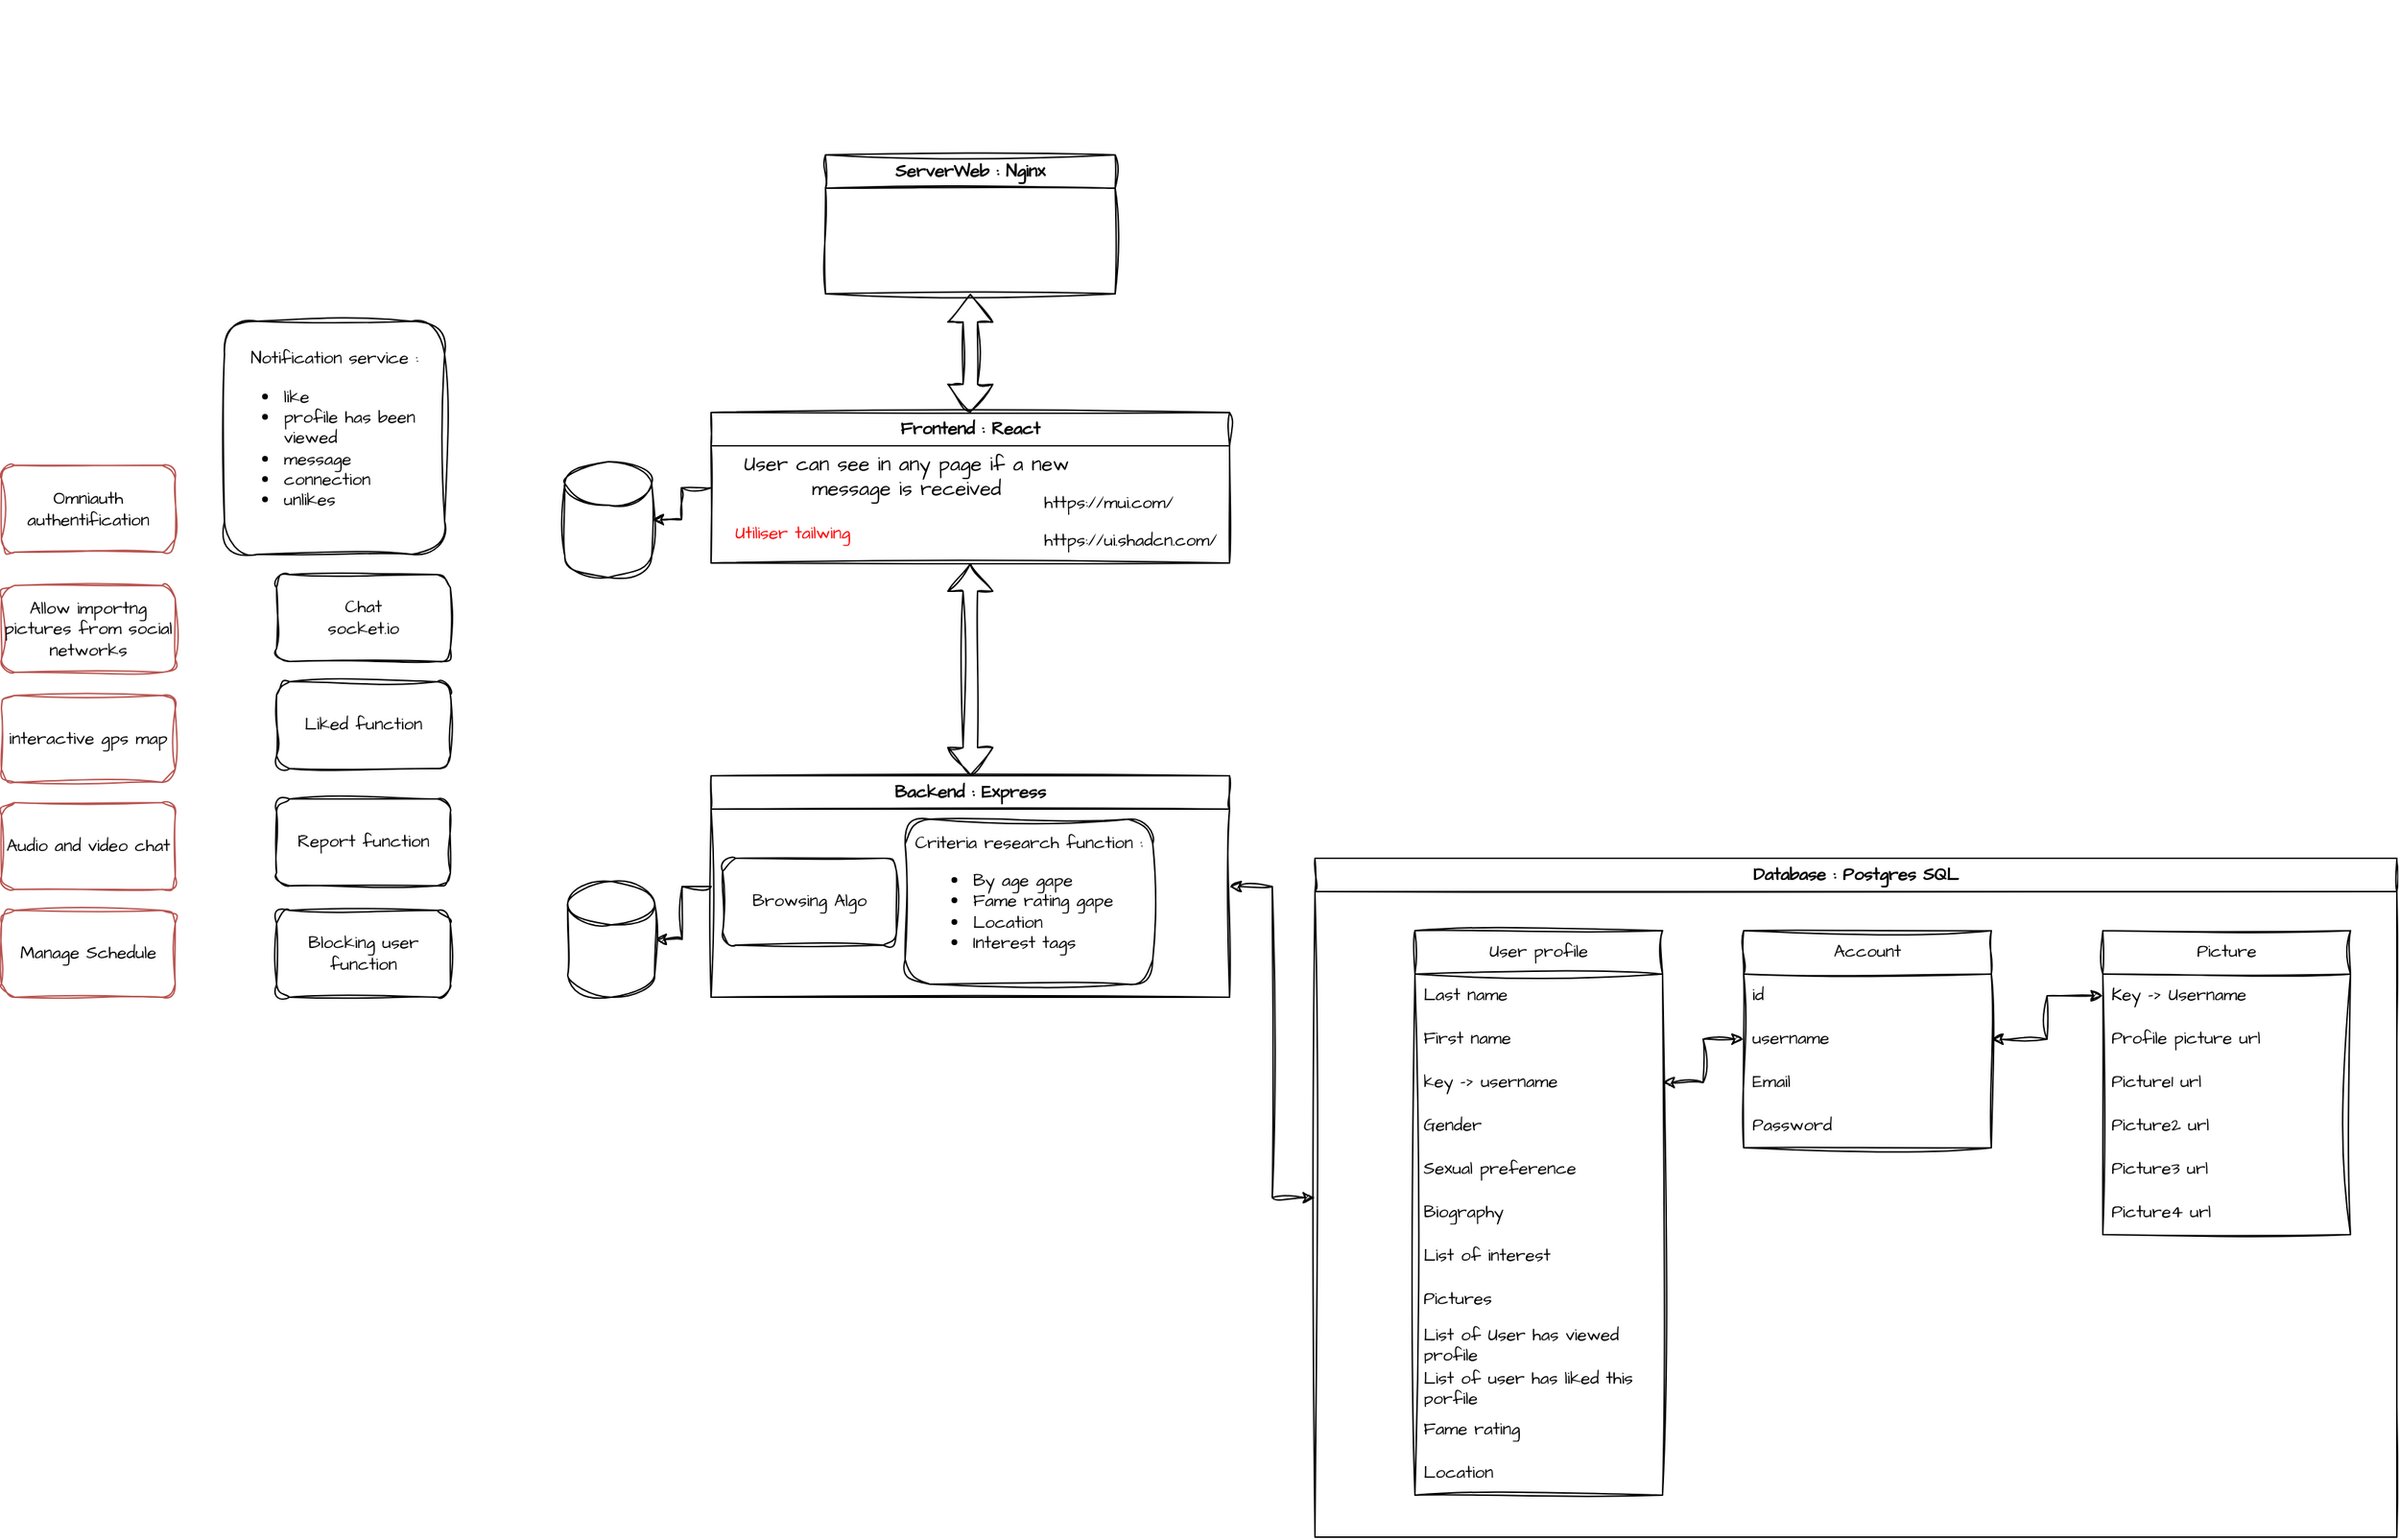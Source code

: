 <mxfile version="24.9.0">
  <diagram name="Page-1" id="Q7tfnPexunBZny2sYKph">
    <mxGraphModel dx="3707" dy="2286" grid="1" gridSize="10" guides="1" tooltips="1" connect="1" arrows="1" fold="1" page="1" pageScale="1" pageWidth="1100" pageHeight="850" math="0" shadow="0">
      <root>
        <mxCell id="0" />
        <mxCell id="1" parent="0" />
        <mxCell id="S1SbkGCBZv2tsu4nMbMJ-1" value="&lt;div&gt;Frontend : React &lt;br&gt;&lt;/div&gt;" style="swimlane;whiteSpace=wrap;html=1;hachureGap=4;fontFamily=Architects Daughter;fontSource=https%3A%2F%2Ffonts.googleapis.com%2Fcss%3Ffamily%3DArchitects%2BDaughter;sketch=1;curveFitting=1;jiggle=2;" vertex="1" parent="1">
          <mxGeometry x="-112" y="10" width="358" height="104.003" as="geometry" />
        </mxCell>
        <mxCell id="S1SbkGCBZv2tsu4nMbMJ-2" value="&lt;font style=&quot;font-size: 14px;&quot;&gt;User can see in any page if a new message is received&lt;/font&gt;" style="text;html=1;align=center;verticalAlign=middle;whiteSpace=wrap;rounded=0;fontFamily=Architects Daughter;fontSource=https%3A%2F%2Ffonts.googleapis.com%2Fcss%3Ffamily%3DArchitects%2BDaughter;sketch=1;curveFitting=1;jiggle=2;" vertex="1" parent="S1SbkGCBZv2tsu4nMbMJ-1">
          <mxGeometry x="-6" y="29" width="282" height="30" as="geometry" />
        </mxCell>
        <mxCell id="S1SbkGCBZv2tsu4nMbMJ-3" value="&lt;font color=&quot;#ff0000&quot;&gt;Utiliser tailwing&lt;/font&gt;" style="text;html=1;align=center;verticalAlign=middle;whiteSpace=wrap;rounded=0;fontFamily=Architects Daughter;fontSource=https%3A%2F%2Ffonts.googleapis.com%2Fcss%3Ffamily%3DArchitects%2BDaughter;sketch=1;curveFitting=1;jiggle=2;" vertex="1" parent="S1SbkGCBZv2tsu4nMbMJ-1">
          <mxGeometry y="69" width="113" height="30" as="geometry" />
        </mxCell>
        <UserObject label="https://ui.shadcn.com/" link="https://ui.shadcn.com/" id="S1SbkGCBZv2tsu4nMbMJ-4">
          <mxCell style="text;whiteSpace=wrap;fontFamily=Architects Daughter;fontSource=https%3A%2F%2Ffonts.googleapis.com%2Fcss%3Ffamily%3DArchitects%2BDaughter;sketch=1;curveFitting=1;jiggle=2;" vertex="1" parent="S1SbkGCBZv2tsu4nMbMJ-1">
            <mxGeometry x="228" y="74.993" width="148" height="36" as="geometry" />
          </mxCell>
        </UserObject>
        <UserObject label="https://mui.com/" link="https://mui.com/" id="S1SbkGCBZv2tsu4nMbMJ-5">
          <mxCell style="text;whiteSpace=wrap;fontFamily=Architects Daughter;fontSource=https%3A%2F%2Ffonts.googleapis.com%2Fcss%3Ffamily%3DArchitects%2BDaughter;sketch=1;curveFitting=1;jiggle=2;" vertex="1" parent="S1SbkGCBZv2tsu4nMbMJ-1">
            <mxGeometry x="228.004" y="48.996" width="117" height="36" as="geometry" />
          </mxCell>
        </UserObject>
        <mxCell id="S1SbkGCBZv2tsu4nMbMJ-6" style="edgeStyle=orthogonalEdgeStyle;rounded=0;hachureGap=4;orthogonalLoop=1;jettySize=auto;html=1;exitX=1;exitY=0.5;exitDx=0;exitDy=0;entryX=0;entryY=0.5;entryDx=0;entryDy=0;fontFamily=Architects Daughter;fontSource=https%3A%2F%2Ffonts.googleapis.com%2Fcss%3Ffamily%3DArchitects%2BDaughter;startArrow=classic;startFill=1;sketch=1;curveFitting=1;jiggle=2;" edge="1" parent="1" source="S1SbkGCBZv2tsu4nMbMJ-8" target="S1SbkGCBZv2tsu4nMbMJ-15">
          <mxGeometry relative="1" as="geometry" />
        </mxCell>
        <mxCell id="S1SbkGCBZv2tsu4nMbMJ-7" style="edgeStyle=orthogonalEdgeStyle;rounded=0;hachureGap=4;orthogonalLoop=1;jettySize=auto;html=1;exitX=0;exitY=0.5;exitDx=0;exitDy=0;fontFamily=Architects Daughter;fontSource=https%3A%2F%2Ffonts.googleapis.com%2Fcss%3Ffamily%3DArchitects%2BDaughter;entryX=1;entryY=0.5;entryDx=0;entryDy=0;entryPerimeter=0;sketch=1;curveFitting=1;jiggle=2;" edge="1" parent="1" source="S1SbkGCBZv2tsu4nMbMJ-8" target="S1SbkGCBZv2tsu4nMbMJ-56">
          <mxGeometry relative="1" as="geometry">
            <mxPoint x="-183" y="296" as="targetPoint" />
          </mxGeometry>
        </mxCell>
        <mxCell id="S1SbkGCBZv2tsu4nMbMJ-8" value="Backend : Express" style="swimlane;whiteSpace=wrap;html=1;hachureGap=4;fontFamily=Architects Daughter;fontSource=https%3A%2F%2Ffonts.googleapis.com%2Fcss%3Ffamily%3DArchitects%2BDaughter;startSize=23;sketch=1;curveFitting=1;jiggle=2;" vertex="1" parent="1">
          <mxGeometry x="-112" y="261" width="358" height="153" as="geometry" />
        </mxCell>
        <mxCell id="S1SbkGCBZv2tsu4nMbMJ-9" value="Browsing Algo" style="rounded=1;whiteSpace=wrap;html=1;hachureGap=4;fontFamily=Architects Daughter;fontSource=https%3A%2F%2Ffonts.googleapis.com%2Fcss%3Ffamily%3DArchitects%2BDaughter;sketch=1;curveFitting=1;jiggle=2;" vertex="1" parent="S1SbkGCBZv2tsu4nMbMJ-8">
          <mxGeometry x="8" y="57" width="120" height="60" as="geometry" />
        </mxCell>
        <mxCell id="S1SbkGCBZv2tsu4nMbMJ-10" value="Criteria research function :&lt;br&gt;&lt;div align=&quot;left&quot;&gt;&lt;ul&gt;&lt;li&gt;By age gape&lt;/li&gt;&lt;li&gt;Fame rating gape&lt;/li&gt;&lt;li&gt;Location&lt;/li&gt;&lt;li&gt;Interest tags&lt;/li&gt;&lt;/ul&gt;&lt;/div&gt;" style="rounded=1;whiteSpace=wrap;html=1;hachureGap=4;fontFamily=Architects Daughter;fontSource=https%3A%2F%2Ffonts.googleapis.com%2Fcss%3Ffamily%3DArchitects%2BDaughter;sketch=1;curveFitting=1;jiggle=2;" vertex="1" parent="S1SbkGCBZv2tsu4nMbMJ-8">
          <mxGeometry x="134" y="30" width="171" height="114" as="geometry" />
        </mxCell>
        <mxCell id="S1SbkGCBZv2tsu4nMbMJ-11" value="" style="shape=flexArrow;endArrow=classic;startArrow=classic;html=1;rounded=0;hachureGap=4;fontFamily=Architects Daughter;fontSource=https%3A%2F%2Ffonts.googleapis.com%2Fcss%3Ffamily%3DArchitects%2BDaughter;exitX=0.5;exitY=0;exitDx=0;exitDy=0;sketch=1;curveFitting=1;jiggle=2;" edge="1" parent="1" source="S1SbkGCBZv2tsu4nMbMJ-1" target="S1SbkGCBZv2tsu4nMbMJ-12">
          <mxGeometry width="100" height="100" relative="1" as="geometry">
            <mxPoint x="59" y="231" as="sourcePoint" />
            <mxPoint x="159" y="131" as="targetPoint" />
          </mxGeometry>
        </mxCell>
        <mxCell id="S1SbkGCBZv2tsu4nMbMJ-12" value="ServerWeb : Nginx" style="swimlane;whiteSpace=wrap;html=1;hachureGap=4;fontFamily=Architects Daughter;fontSource=https%3A%2F%2Ffonts.googleapis.com%2Fcss%3Ffamily%3DArchitects%2BDaughter;sketch=1;curveFitting=1;jiggle=2;" vertex="1" parent="1">
          <mxGeometry x="-33" y="-168" width="200" height="96" as="geometry" />
        </mxCell>
        <mxCell id="S1SbkGCBZv2tsu4nMbMJ-13" value="" style="shape=flexArrow;endArrow=classic;startArrow=classic;html=1;rounded=0;hachureGap=4;fontFamily=Architects Daughter;fontSource=https%3A%2F%2Ffonts.googleapis.com%2Fcss%3Ffamily%3DArchitects%2BDaughter;exitX=0.5;exitY=0;exitDx=0;exitDy=0;entryX=0.5;entryY=1;entryDx=0;entryDy=0;sketch=1;curveFitting=1;jiggle=2;" edge="1" parent="1" source="S1SbkGCBZv2tsu4nMbMJ-8" target="S1SbkGCBZv2tsu4nMbMJ-1">
          <mxGeometry width="100" height="100" relative="1" as="geometry">
            <mxPoint x="-21" y="118" as="sourcePoint" />
            <mxPoint x="61" y="122" as="targetPoint" />
          </mxGeometry>
        </mxCell>
        <mxCell id="S1SbkGCBZv2tsu4nMbMJ-14" value="&amp;nbsp;" style="text;whiteSpace=wrap;html=1;fontFamily=Architects Daughter;fontSource=https%3A%2F%2Ffonts.googleapis.com%2Fcss%3Ffamily%3DArchitects%2BDaughter;sketch=1;curveFitting=1;jiggle=2;" vertex="1" parent="1">
          <mxGeometry x="144.5" y="117" width="33" height="36" as="geometry" />
        </mxCell>
        <mxCell id="S1SbkGCBZv2tsu4nMbMJ-15" value="Database : Postgres SQL" style="swimlane;whiteSpace=wrap;html=1;hachureGap=4;fontFamily=Architects Daughter;fontSource=https%3A%2F%2Ffonts.googleapis.com%2Fcss%3Ffamily%3DArchitects%2BDaughter;sketch=1;curveFitting=1;jiggle=2;" vertex="1" parent="1">
          <mxGeometry x="305" y="318" width="747" height="469" as="geometry" />
        </mxCell>
        <mxCell id="S1SbkGCBZv2tsu4nMbMJ-16" value="User profile" style="swimlane;fontStyle=0;childLayout=stackLayout;horizontal=1;startSize=30;horizontalStack=0;resizeParent=1;resizeParentMax=0;resizeLast=0;collapsible=1;marginBottom=0;whiteSpace=wrap;html=1;hachureGap=4;fontFamily=Architects Daughter;fontSource=https%3A%2F%2Ffonts.googleapis.com%2Fcss%3Ffamily%3DArchitects%2BDaughter;sketch=1;curveFitting=1;jiggle=2;" vertex="1" parent="S1SbkGCBZv2tsu4nMbMJ-15">
          <mxGeometry x="69" y="50" width="171" height="390" as="geometry" />
        </mxCell>
        <mxCell id="S1SbkGCBZv2tsu4nMbMJ-17" value="Last name" style="text;strokeColor=none;fillColor=none;align=left;verticalAlign=middle;spacingLeft=4;spacingRight=4;overflow=hidden;points=[[0,0.5],[1,0.5]];portConstraint=eastwest;rotatable=0;whiteSpace=wrap;html=1;fontFamily=Architects Daughter;fontSource=https%3A%2F%2Ffonts.googleapis.com%2Fcss%3Ffamily%3DArchitects%2BDaughter;sketch=1;curveFitting=1;jiggle=2;" vertex="1" parent="S1SbkGCBZv2tsu4nMbMJ-16">
          <mxGeometry y="30" width="171" height="30" as="geometry" />
        </mxCell>
        <mxCell id="S1SbkGCBZv2tsu4nMbMJ-18" value="First name" style="text;strokeColor=none;fillColor=none;align=left;verticalAlign=middle;spacingLeft=4;spacingRight=4;overflow=hidden;points=[[0,0.5],[1,0.5]];portConstraint=eastwest;rotatable=0;whiteSpace=wrap;html=1;fontFamily=Architects Daughter;fontSource=https%3A%2F%2Ffonts.googleapis.com%2Fcss%3Ffamily%3DArchitects%2BDaughter;sketch=1;curveFitting=1;jiggle=2;" vertex="1" parent="S1SbkGCBZv2tsu4nMbMJ-16">
          <mxGeometry y="60" width="171" height="30" as="geometry" />
        </mxCell>
        <mxCell id="S1SbkGCBZv2tsu4nMbMJ-19" value="key -&amp;gt; username" style="text;strokeColor=none;fillColor=none;align=left;verticalAlign=middle;spacingLeft=4;spacingRight=4;overflow=hidden;points=[[0,0.5],[1,0.5]];portConstraint=eastwest;rotatable=0;whiteSpace=wrap;html=1;fontFamily=Architects Daughter;fontSource=https%3A%2F%2Ffonts.googleapis.com%2Fcss%3Ffamily%3DArchitects%2BDaughter;sketch=1;curveFitting=1;jiggle=2;" vertex="1" parent="S1SbkGCBZv2tsu4nMbMJ-16">
          <mxGeometry y="90" width="171" height="30" as="geometry" />
        </mxCell>
        <mxCell id="S1SbkGCBZv2tsu4nMbMJ-20" value="Gender" style="text;strokeColor=none;fillColor=none;align=left;verticalAlign=middle;spacingLeft=4;spacingRight=4;overflow=hidden;points=[[0,0.5],[1,0.5]];portConstraint=eastwest;rotatable=0;whiteSpace=wrap;html=1;fontFamily=Architects Daughter;fontSource=https%3A%2F%2Ffonts.googleapis.com%2Fcss%3Ffamily%3DArchitects%2BDaughter;sketch=1;curveFitting=1;jiggle=2;" vertex="1" parent="S1SbkGCBZv2tsu4nMbMJ-16">
          <mxGeometry y="120" width="171" height="30" as="geometry" />
        </mxCell>
        <mxCell id="S1SbkGCBZv2tsu4nMbMJ-21" value="Sexual preference" style="text;strokeColor=none;fillColor=none;align=left;verticalAlign=middle;spacingLeft=4;spacingRight=4;overflow=hidden;points=[[0,0.5],[1,0.5]];portConstraint=eastwest;rotatable=0;whiteSpace=wrap;html=1;fontFamily=Architects Daughter;fontSource=https%3A%2F%2Ffonts.googleapis.com%2Fcss%3Ffamily%3DArchitects%2BDaughter;sketch=1;curveFitting=1;jiggle=2;" vertex="1" parent="S1SbkGCBZv2tsu4nMbMJ-16">
          <mxGeometry y="150" width="171" height="30" as="geometry" />
        </mxCell>
        <mxCell id="S1SbkGCBZv2tsu4nMbMJ-22" value="Biography" style="text;strokeColor=none;fillColor=none;align=left;verticalAlign=middle;spacingLeft=4;spacingRight=4;overflow=hidden;points=[[0,0.5],[1,0.5]];portConstraint=eastwest;rotatable=0;whiteSpace=wrap;html=1;fontFamily=Architects Daughter;fontSource=https%3A%2F%2Ffonts.googleapis.com%2Fcss%3Ffamily%3DArchitects%2BDaughter;sketch=1;curveFitting=1;jiggle=2;" vertex="1" parent="S1SbkGCBZv2tsu4nMbMJ-16">
          <mxGeometry y="180" width="171" height="30" as="geometry" />
        </mxCell>
        <mxCell id="S1SbkGCBZv2tsu4nMbMJ-23" value="List of interest" style="text;strokeColor=none;fillColor=none;align=left;verticalAlign=middle;spacingLeft=4;spacingRight=4;overflow=hidden;points=[[0,0.5],[1,0.5]];portConstraint=eastwest;rotatable=0;whiteSpace=wrap;html=1;fontFamily=Architects Daughter;fontSource=https%3A%2F%2Ffonts.googleapis.com%2Fcss%3Ffamily%3DArchitects%2BDaughter;sketch=1;curveFitting=1;jiggle=2;" vertex="1" parent="S1SbkGCBZv2tsu4nMbMJ-16">
          <mxGeometry y="210" width="171" height="30" as="geometry" />
        </mxCell>
        <mxCell id="S1SbkGCBZv2tsu4nMbMJ-24" value="Pictures" style="text;strokeColor=none;fillColor=none;align=left;verticalAlign=middle;spacingLeft=4;spacingRight=4;overflow=hidden;points=[[0,0.5],[1,0.5]];portConstraint=eastwest;rotatable=0;whiteSpace=wrap;html=1;fontFamily=Architects Daughter;fontSource=https%3A%2F%2Ffonts.googleapis.com%2Fcss%3Ffamily%3DArchitects%2BDaughter;sketch=1;curveFitting=1;jiggle=2;" vertex="1" parent="S1SbkGCBZv2tsu4nMbMJ-16">
          <mxGeometry y="240" width="171" height="30" as="geometry" />
        </mxCell>
        <mxCell id="S1SbkGCBZv2tsu4nMbMJ-25" value="List of User has viewed profile" style="text;strokeColor=none;fillColor=none;align=left;verticalAlign=middle;spacingLeft=4;spacingRight=4;overflow=hidden;points=[[0,0.5],[1,0.5]];portConstraint=eastwest;rotatable=0;whiteSpace=wrap;html=1;fontFamily=Architects Daughter;fontSource=https%3A%2F%2Ffonts.googleapis.com%2Fcss%3Ffamily%3DArchitects%2BDaughter;sketch=1;curveFitting=1;jiggle=2;" vertex="1" parent="S1SbkGCBZv2tsu4nMbMJ-16">
          <mxGeometry y="270" width="171" height="30" as="geometry" />
        </mxCell>
        <mxCell id="S1SbkGCBZv2tsu4nMbMJ-26" value="List of user has liked this porfile" style="text;strokeColor=none;fillColor=none;align=left;verticalAlign=middle;spacingLeft=4;spacingRight=4;overflow=hidden;points=[[0,0.5],[1,0.5]];portConstraint=eastwest;rotatable=0;whiteSpace=wrap;html=1;fontFamily=Architects Daughter;fontSource=https%3A%2F%2Ffonts.googleapis.com%2Fcss%3Ffamily%3DArchitects%2BDaughter;sketch=1;curveFitting=1;jiggle=2;" vertex="1" parent="S1SbkGCBZv2tsu4nMbMJ-16">
          <mxGeometry y="300" width="171" height="30" as="geometry" />
        </mxCell>
        <mxCell id="S1SbkGCBZv2tsu4nMbMJ-27" value="Fame rating" style="text;strokeColor=none;fillColor=none;align=left;verticalAlign=middle;spacingLeft=4;spacingRight=4;overflow=hidden;points=[[0,0.5],[1,0.5]];portConstraint=eastwest;rotatable=0;whiteSpace=wrap;html=1;fontFamily=Architects Daughter;fontSource=https%3A%2F%2Ffonts.googleapis.com%2Fcss%3Ffamily%3DArchitects%2BDaughter;sketch=1;curveFitting=1;jiggle=2;" vertex="1" parent="S1SbkGCBZv2tsu4nMbMJ-16">
          <mxGeometry y="330" width="171" height="30" as="geometry" />
        </mxCell>
        <mxCell id="S1SbkGCBZv2tsu4nMbMJ-28" value="Location" style="text;strokeColor=none;fillColor=none;align=left;verticalAlign=middle;spacingLeft=4;spacingRight=4;overflow=hidden;points=[[0,0.5],[1,0.5]];portConstraint=eastwest;rotatable=0;whiteSpace=wrap;html=1;fontFamily=Architects Daughter;fontSource=https%3A%2F%2Ffonts.googleapis.com%2Fcss%3Ffamily%3DArchitects%2BDaughter;sketch=1;curveFitting=1;jiggle=2;" vertex="1" parent="S1SbkGCBZv2tsu4nMbMJ-16">
          <mxGeometry y="360" width="171" height="30" as="geometry" />
        </mxCell>
        <mxCell id="S1SbkGCBZv2tsu4nMbMJ-29" value="Account" style="swimlane;fontStyle=0;childLayout=stackLayout;horizontal=1;startSize=30;horizontalStack=0;resizeParent=1;resizeParentMax=0;resizeLast=0;collapsible=1;marginBottom=0;whiteSpace=wrap;html=1;hachureGap=4;fontFamily=Architects Daughter;fontSource=https%3A%2F%2Ffonts.googleapis.com%2Fcss%3Ffamily%3DArchitects%2BDaughter;sketch=1;curveFitting=1;jiggle=2;" vertex="1" parent="S1SbkGCBZv2tsu4nMbMJ-15">
          <mxGeometry x="296" y="50" width="171" height="150" as="geometry" />
        </mxCell>
        <mxCell id="S1SbkGCBZv2tsu4nMbMJ-30" value="id" style="text;strokeColor=none;fillColor=none;align=left;verticalAlign=middle;spacingLeft=4;spacingRight=4;overflow=hidden;points=[[0,0.5],[1,0.5]];portConstraint=eastwest;rotatable=0;whiteSpace=wrap;html=1;fontFamily=Architects Daughter;fontSource=https%3A%2F%2Ffonts.googleapis.com%2Fcss%3Ffamily%3DArchitects%2BDaughter;sketch=1;curveFitting=1;jiggle=2;" vertex="1" parent="S1SbkGCBZv2tsu4nMbMJ-29">
          <mxGeometry y="30" width="171" height="30" as="geometry" />
        </mxCell>
        <mxCell id="S1SbkGCBZv2tsu4nMbMJ-31" value="username" style="text;strokeColor=none;fillColor=none;align=left;verticalAlign=middle;spacingLeft=4;spacingRight=4;overflow=hidden;points=[[0,0.5],[1,0.5]];portConstraint=eastwest;rotatable=0;whiteSpace=wrap;html=1;fontFamily=Architects Daughter;fontSource=https%3A%2F%2Ffonts.googleapis.com%2Fcss%3Ffamily%3DArchitects%2BDaughter;sketch=1;curveFitting=1;jiggle=2;" vertex="1" parent="S1SbkGCBZv2tsu4nMbMJ-29">
          <mxGeometry y="60" width="171" height="30" as="geometry" />
        </mxCell>
        <mxCell id="S1SbkGCBZv2tsu4nMbMJ-32" value="&lt;div&gt;Email&lt;/div&gt;" style="text;strokeColor=none;fillColor=none;align=left;verticalAlign=middle;spacingLeft=4;spacingRight=4;overflow=hidden;points=[[0,0.5],[1,0.5]];portConstraint=eastwest;rotatable=0;whiteSpace=wrap;html=1;fontFamily=Architects Daughter;fontSource=https%3A%2F%2Ffonts.googleapis.com%2Fcss%3Ffamily%3DArchitects%2BDaughter;sketch=1;curveFitting=1;jiggle=2;" vertex="1" parent="S1SbkGCBZv2tsu4nMbMJ-29">
          <mxGeometry y="90" width="171" height="30" as="geometry" />
        </mxCell>
        <mxCell id="S1SbkGCBZv2tsu4nMbMJ-33" value="&lt;div&gt;Password&lt;/div&gt;" style="text;strokeColor=none;fillColor=none;align=left;verticalAlign=middle;spacingLeft=4;spacingRight=4;overflow=hidden;points=[[0,0.5],[1,0.5]];portConstraint=eastwest;rotatable=0;whiteSpace=wrap;html=1;fontFamily=Architects Daughter;fontSource=https%3A%2F%2Ffonts.googleapis.com%2Fcss%3Ffamily%3DArchitects%2BDaughter;sketch=1;curveFitting=1;jiggle=2;" vertex="1" parent="S1SbkGCBZv2tsu4nMbMJ-29">
          <mxGeometry y="120" width="171" height="30" as="geometry" />
        </mxCell>
        <mxCell id="S1SbkGCBZv2tsu4nMbMJ-34" style="edgeStyle=orthogonalEdgeStyle;rounded=0;hachureGap=4;orthogonalLoop=1;jettySize=auto;html=1;exitX=1;exitY=0.5;exitDx=0;exitDy=0;fontFamily=Architects Daughter;fontSource=https%3A%2F%2Ffonts.googleapis.com%2Fcss%3Ffamily%3DArchitects%2BDaughter;startArrow=classic;startFill=1;sketch=1;curveFitting=1;jiggle=2;" edge="1" parent="S1SbkGCBZv2tsu4nMbMJ-15" source="S1SbkGCBZv2tsu4nMbMJ-19" target="S1SbkGCBZv2tsu4nMbMJ-31">
          <mxGeometry relative="1" as="geometry" />
        </mxCell>
        <mxCell id="S1SbkGCBZv2tsu4nMbMJ-35" value="Picture" style="swimlane;fontStyle=0;childLayout=stackLayout;horizontal=1;startSize=30;horizontalStack=0;resizeParent=1;resizeParentMax=0;resizeLast=0;collapsible=1;marginBottom=0;whiteSpace=wrap;html=1;hachureGap=4;fontFamily=Architects Daughter;fontSource=https%3A%2F%2Ffonts.googleapis.com%2Fcss%3Ffamily%3DArchitects%2BDaughter;sketch=1;curveFitting=1;jiggle=2;" vertex="1" parent="S1SbkGCBZv2tsu4nMbMJ-15">
          <mxGeometry x="544" y="50" width="171" height="210" as="geometry" />
        </mxCell>
        <mxCell id="S1SbkGCBZv2tsu4nMbMJ-36" value="Key -&amp;gt; Username" style="text;strokeColor=none;fillColor=none;align=left;verticalAlign=middle;spacingLeft=4;spacingRight=4;overflow=hidden;points=[[0,0.5],[1,0.5]];portConstraint=eastwest;rotatable=0;whiteSpace=wrap;html=1;fontFamily=Architects Daughter;fontSource=https%3A%2F%2Ffonts.googleapis.com%2Fcss%3Ffamily%3DArchitects%2BDaughter;sketch=1;curveFitting=1;jiggle=2;" vertex="1" parent="S1SbkGCBZv2tsu4nMbMJ-35">
          <mxGeometry y="30" width="171" height="30" as="geometry" />
        </mxCell>
        <mxCell id="S1SbkGCBZv2tsu4nMbMJ-37" value="Profile picture url" style="text;strokeColor=none;fillColor=none;align=left;verticalAlign=middle;spacingLeft=4;spacingRight=4;overflow=hidden;points=[[0,0.5],[1,0.5]];portConstraint=eastwest;rotatable=0;whiteSpace=wrap;html=1;fontFamily=Architects Daughter;fontSource=https%3A%2F%2Ffonts.googleapis.com%2Fcss%3Ffamily%3DArchitects%2BDaughter;sketch=1;curveFitting=1;jiggle=2;" vertex="1" parent="S1SbkGCBZv2tsu4nMbMJ-35">
          <mxGeometry y="60" width="171" height="30" as="geometry" />
        </mxCell>
        <mxCell id="S1SbkGCBZv2tsu4nMbMJ-38" value="Picture1 url" style="text;strokeColor=none;fillColor=none;align=left;verticalAlign=middle;spacingLeft=4;spacingRight=4;overflow=hidden;points=[[0,0.5],[1,0.5]];portConstraint=eastwest;rotatable=0;whiteSpace=wrap;html=1;fontFamily=Architects Daughter;fontSource=https%3A%2F%2Ffonts.googleapis.com%2Fcss%3Ffamily%3DArchitects%2BDaughter;sketch=1;curveFitting=1;jiggle=2;" vertex="1" parent="S1SbkGCBZv2tsu4nMbMJ-35">
          <mxGeometry y="90" width="171" height="30" as="geometry" />
        </mxCell>
        <mxCell id="S1SbkGCBZv2tsu4nMbMJ-39" value="Picture2 url" style="text;strokeColor=none;fillColor=none;align=left;verticalAlign=middle;spacingLeft=4;spacingRight=4;overflow=hidden;points=[[0,0.5],[1,0.5]];portConstraint=eastwest;rotatable=0;whiteSpace=wrap;html=1;fontFamily=Architects Daughter;fontSource=https%3A%2F%2Ffonts.googleapis.com%2Fcss%3Ffamily%3DArchitects%2BDaughter;sketch=1;curveFitting=1;jiggle=2;" vertex="1" parent="S1SbkGCBZv2tsu4nMbMJ-35">
          <mxGeometry y="120" width="171" height="30" as="geometry" />
        </mxCell>
        <mxCell id="S1SbkGCBZv2tsu4nMbMJ-40" value="Picture3 url" style="text;strokeColor=none;fillColor=none;align=left;verticalAlign=middle;spacingLeft=4;spacingRight=4;overflow=hidden;points=[[0,0.5],[1,0.5]];portConstraint=eastwest;rotatable=0;whiteSpace=wrap;html=1;fontFamily=Architects Daughter;fontSource=https%3A%2F%2Ffonts.googleapis.com%2Fcss%3Ffamily%3DArchitects%2BDaughter;sketch=1;curveFitting=1;jiggle=2;" vertex="1" parent="S1SbkGCBZv2tsu4nMbMJ-35">
          <mxGeometry y="150" width="171" height="30" as="geometry" />
        </mxCell>
        <mxCell id="S1SbkGCBZv2tsu4nMbMJ-41" value="Picture4 url" style="text;strokeColor=none;fillColor=none;align=left;verticalAlign=middle;spacingLeft=4;spacingRight=4;overflow=hidden;points=[[0,0.5],[1,0.5]];portConstraint=eastwest;rotatable=0;whiteSpace=wrap;html=1;fontFamily=Architects Daughter;fontSource=https%3A%2F%2Ffonts.googleapis.com%2Fcss%3Ffamily%3DArchitects%2BDaughter;sketch=1;curveFitting=1;jiggle=2;" vertex="1" parent="S1SbkGCBZv2tsu4nMbMJ-35">
          <mxGeometry y="180" width="171" height="30" as="geometry" />
        </mxCell>
        <mxCell id="S1SbkGCBZv2tsu4nMbMJ-42" style="edgeStyle=orthogonalEdgeStyle;rounded=0;hachureGap=4;orthogonalLoop=1;jettySize=auto;html=1;exitX=1;exitY=0.5;exitDx=0;exitDy=0;entryX=0;entryY=0.5;entryDx=0;entryDy=0;fontFamily=Architects Daughter;fontSource=https%3A%2F%2Ffonts.googleapis.com%2Fcss%3Ffamily%3DArchitects%2BDaughter;startArrow=classic;startFill=1;sketch=1;curveFitting=1;jiggle=2;" edge="1" parent="S1SbkGCBZv2tsu4nMbMJ-15" source="S1SbkGCBZv2tsu4nMbMJ-31" target="S1SbkGCBZv2tsu4nMbMJ-36">
          <mxGeometry relative="1" as="geometry" />
        </mxCell>
        <mxCell id="S1SbkGCBZv2tsu4nMbMJ-43" value="Liked function" style="rounded=1;whiteSpace=wrap;html=1;hachureGap=4;fontFamily=Architects Daughter;fontSource=https%3A%2F%2Ffonts.googleapis.com%2Fcss%3Ffamily%3DArchitects%2BDaughter;sketch=1;curveFitting=1;jiggle=2;" vertex="1" parent="1">
          <mxGeometry x="-412" y="196" width="120" height="60" as="geometry" />
        </mxCell>
        <mxCell id="S1SbkGCBZv2tsu4nMbMJ-44" value="Report function" style="rounded=1;whiteSpace=wrap;html=1;hachureGap=4;fontFamily=Architects Daughter;fontSource=https%3A%2F%2Ffonts.googleapis.com%2Fcss%3Ffamily%3DArchitects%2BDaughter;sketch=1;curveFitting=1;jiggle=2;" vertex="1" parent="1">
          <mxGeometry x="-412" y="277" width="120" height="60" as="geometry" />
        </mxCell>
        <mxCell id="S1SbkGCBZv2tsu4nMbMJ-45" value="Blocking user function" style="rounded=1;whiteSpace=wrap;html=1;hachureGap=4;fontFamily=Architects Daughter;fontSource=https%3A%2F%2Ffonts.googleapis.com%2Fcss%3Ffamily%3DArchitects%2BDaughter;sketch=1;curveFitting=1;jiggle=2;" vertex="1" parent="1">
          <mxGeometry x="-412" y="354" width="120" height="60" as="geometry" />
        </mxCell>
        <mxCell id="S1SbkGCBZv2tsu4nMbMJ-46" value="&lt;div&gt;Chat&lt;br&gt;socket.io&lt;br&gt;&lt;/div&gt;" style="rounded=1;whiteSpace=wrap;html=1;hachureGap=4;fontFamily=Architects Daughter;fontSource=https%3A%2F%2Ffonts.googleapis.com%2Fcss%3Ffamily%3DArchitects%2BDaughter;sketch=1;curveFitting=1;jiggle=2;" vertex="1" parent="1">
          <mxGeometry x="-412" y="122" width="120" height="60" as="geometry" />
        </mxCell>
        <mxCell id="S1SbkGCBZv2tsu4nMbMJ-47" value="&lt;div&gt;Notification service :&lt;/div&gt;&lt;div align=&quot;left&quot;&gt;&lt;ul&gt;&lt;li&gt;like&lt;/li&gt;&lt;li&gt;profile has been viewed&lt;/li&gt;&lt;li&gt;message&lt;/li&gt;&lt;li&gt;connection&lt;/li&gt;&lt;li&gt;unlikes&lt;br&gt;&lt;/li&gt;&lt;/ul&gt;&lt;/div&gt;" style="rounded=1;whiteSpace=wrap;html=1;hachureGap=4;fontFamily=Architects Daughter;fontSource=https%3A%2F%2Ffonts.googleapis.com%2Fcss%3Ffamily%3DArchitects%2BDaughter;sketch=1;curveFitting=1;jiggle=2;" vertex="1" parent="1">
          <mxGeometry x="-448" y="-53" width="152" height="161" as="geometry" />
        </mxCell>
        <mxCell id="S1SbkGCBZv2tsu4nMbMJ-48" value="&amp;nbsp;" style="text;whiteSpace=wrap;html=1;fontFamily=Architects Daughter;fontSource=https%3A%2F%2Ffonts.googleapis.com%2Fcss%3Ffamily%3DArchitects%2BDaughter;sketch=1;curveFitting=1;jiggle=2;" vertex="1" parent="1">
          <mxGeometry x="154.667" y="603.333" width="33" height="36" as="geometry" />
        </mxCell>
        <mxCell id="S1SbkGCBZv2tsu4nMbMJ-49" value="Omniauth authentification" style="rounded=1;whiteSpace=wrap;html=1;hachureGap=4;fontFamily=Architects Daughter;fontSource=https%3A%2F%2Ffonts.googleapis.com%2Fcss%3Ffamily%3DArchitects%2BDaughter;fillColor=none;strokeColor=#b85450;sketch=1;curveFitting=1;jiggle=2;" vertex="1" parent="1">
          <mxGeometry x="-602" y="46.5" width="120" height="60" as="geometry" />
        </mxCell>
        <mxCell id="S1SbkGCBZv2tsu4nMbMJ-50" value="Allow importng pictures from social networks" style="rounded=1;whiteSpace=wrap;html=1;hachureGap=4;fontFamily=Architects Daughter;fontSource=https%3A%2F%2Ffonts.googleapis.com%2Fcss%3Ffamily%3DArchitects%2BDaughter;fillColor=none;strokeColor=#b85450;sketch=1;curveFitting=1;jiggle=2;" vertex="1" parent="1">
          <mxGeometry x="-602" y="129.5" width="120" height="60" as="geometry" />
        </mxCell>
        <mxCell id="S1SbkGCBZv2tsu4nMbMJ-51" value="interactive gps map" style="rounded=1;whiteSpace=wrap;html=1;hachureGap=4;fontFamily=Architects Daughter;fontSource=https%3A%2F%2Ffonts.googleapis.com%2Fcss%3Ffamily%3DArchitects%2BDaughter;fillColor=none;strokeColor=#b85450;sketch=1;curveFitting=1;jiggle=2;" vertex="1" parent="1">
          <mxGeometry x="-602" y="205.5" width="120" height="60" as="geometry" />
        </mxCell>
        <mxCell id="S1SbkGCBZv2tsu4nMbMJ-52" value="Audio and video chat " style="rounded=1;whiteSpace=wrap;html=1;hachureGap=4;fontFamily=Architects Daughter;fontSource=https%3A%2F%2Ffonts.googleapis.com%2Fcss%3Ffamily%3DArchitects%2BDaughter;fillColor=none;strokeColor=#b85450;sketch=1;curveFitting=1;jiggle=2;" vertex="1" parent="1">
          <mxGeometry x="-602" y="279.5" width="120" height="60" as="geometry" />
        </mxCell>
        <mxCell id="S1SbkGCBZv2tsu4nMbMJ-53" value="Manage Schedule" style="rounded=1;whiteSpace=wrap;html=1;hachureGap=4;fontFamily=Architects Daughter;fontSource=https%3A%2F%2Ffonts.googleapis.com%2Fcss%3Ffamily%3DArchitects%2BDaughter;fillColor=none;strokeColor=#b85450;sketch=1;curveFitting=1;jiggle=2;" vertex="1" parent="1">
          <mxGeometry x="-602" y="354" width="120" height="60" as="geometry" />
        </mxCell>
        <mxCell id="S1SbkGCBZv2tsu4nMbMJ-54" value="" style="shape=cylinder3;whiteSpace=wrap;html=1;boundedLbl=1;backgroundOutline=1;size=15;hachureGap=4;fontFamily=Architects Daughter;fontSource=https%3A%2F%2Ffonts.googleapis.com%2Fcss%3Ffamily%3DArchitects%2BDaughter;sketch=1;curveFitting=1;jiggle=2;" vertex="1" parent="1">
          <mxGeometry x="-213" y="44" width="60" height="80" as="geometry" />
        </mxCell>
        <mxCell id="S1SbkGCBZv2tsu4nMbMJ-55" style="edgeStyle=orthogonalEdgeStyle;rounded=0;hachureGap=4;orthogonalLoop=1;jettySize=auto;html=1;exitX=0;exitY=0.5;exitDx=0;exitDy=0;entryX=1;entryY=0.5;entryDx=0;entryDy=0;entryPerimeter=0;fontFamily=Architects Daughter;fontSource=https%3A%2F%2Ffonts.googleapis.com%2Fcss%3Ffamily%3DArchitects%2BDaughter;sketch=1;curveFitting=1;jiggle=2;" edge="1" parent="1" source="S1SbkGCBZv2tsu4nMbMJ-1" target="S1SbkGCBZv2tsu4nMbMJ-54">
          <mxGeometry relative="1" as="geometry" />
        </mxCell>
        <mxCell id="S1SbkGCBZv2tsu4nMbMJ-56" value="" style="shape=cylinder3;whiteSpace=wrap;html=1;boundedLbl=1;backgroundOutline=1;size=15;hachureGap=4;fontFamily=Architects Daughter;fontSource=https%3A%2F%2Ffonts.googleapis.com%2Fcss%3Ffamily%3DArchitects%2BDaughter;sketch=1;curveFitting=1;jiggle=2;" vertex="1" parent="1">
          <mxGeometry x="-211" y="334" width="60" height="80" as="geometry" />
        </mxCell>
        <mxCell id="S1SbkGCBZv2tsu4nMbMJ-57" value="&amp;nbsp;" style="text;whiteSpace=wrap;html=1;fontFamily=Architects Daughter;fontSource=https%3A%2F%2Ffonts.googleapis.com%2Fcss%3Ffamily%3DArchitects%2BDaughter;sketch=1;curveFitting=1;jiggle=2;" vertex="1" parent="1">
          <mxGeometry x="92" y="-274.25" width="33" height="36" as="geometry" />
        </mxCell>
      </root>
    </mxGraphModel>
  </diagram>
</mxfile>
